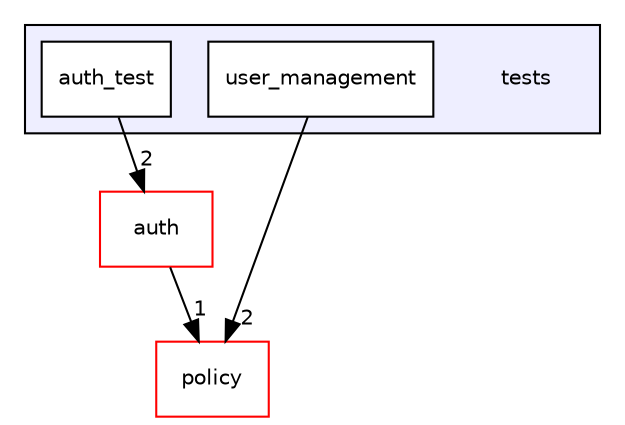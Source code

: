 digraph "tests" {
  compound=true
  node [ fontsize="10", fontname="Helvetica"];
  edge [ labelfontsize="10", labelfontname="Helvetica"];
  subgraph clusterdir_59425e443f801f1f2fd8bbe4959a3ccf {
    graph [ bgcolor="#eeeeff", pencolor="black", label="" URL="dir_59425e443f801f1f2fd8bbe4959a3ccf.html"];
    dir_59425e443f801f1f2fd8bbe4959a3ccf [shape=plaintext label="tests"];
    dir_df516dc65065bc50f55f71ee7806fac5 [shape=box label="auth_test" color="black" fillcolor="white" style="filled" URL="dir_df516dc65065bc50f55f71ee7806fac5.html"];
    dir_ae68f5b267cf0978f2ac846b6d67de87 [shape=box label="user_management" color="black" fillcolor="white" style="filled" URL="dir_ae68f5b267cf0978f2ac846b6d67de87.html"];
  }
  dir_eb07bcf3f6bbebad6f759869cfa1383b [shape=box label="policy" fillcolor="white" style="filled" color="red" URL="dir_eb07bcf3f6bbebad6f759869cfa1383b.html"];
  dir_00ae9869f82e985780277dc684d7236c [shape=box label="auth" fillcolor="white" style="filled" color="red" URL="dir_00ae9869f82e985780277dc684d7236c.html"];
  dir_00ae9869f82e985780277dc684d7236c->dir_eb07bcf3f6bbebad6f759869cfa1383b [headlabel="1", labeldistance=1.5 headhref="dir_000000_000005.html"];
  dir_df516dc65065bc50f55f71ee7806fac5->dir_00ae9869f82e985780277dc684d7236c [headlabel="2", labeldistance=1.5 headhref="dir_000020_000000.html"];
  dir_ae68f5b267cf0978f2ac846b6d67de87->dir_eb07bcf3f6bbebad6f759869cfa1383b [headlabel="2", labeldistance=1.5 headhref="dir_000021_000005.html"];
}
